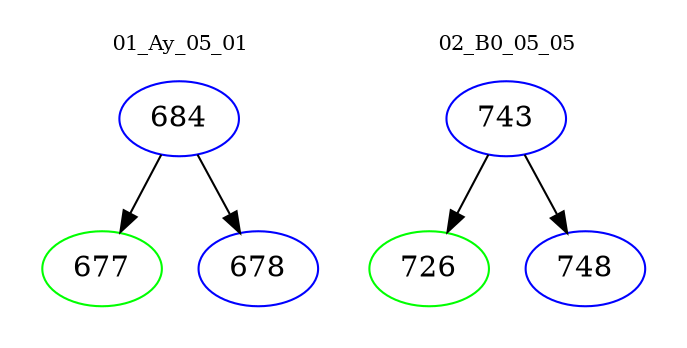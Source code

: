 digraph{
subgraph cluster_0 {
color = white
label = "01_Ay_05_01";
fontsize=10;
T0_684 [label="684", color="blue"]
T0_684 -> T0_677 [color="black"]
T0_677 [label="677", color="green"]
T0_684 -> T0_678 [color="black"]
T0_678 [label="678", color="blue"]
}
subgraph cluster_1 {
color = white
label = "02_B0_05_05";
fontsize=10;
T1_743 [label="743", color="blue"]
T1_743 -> T1_726 [color="black"]
T1_726 [label="726", color="green"]
T1_743 -> T1_748 [color="black"]
T1_748 [label="748", color="blue"]
}
}
